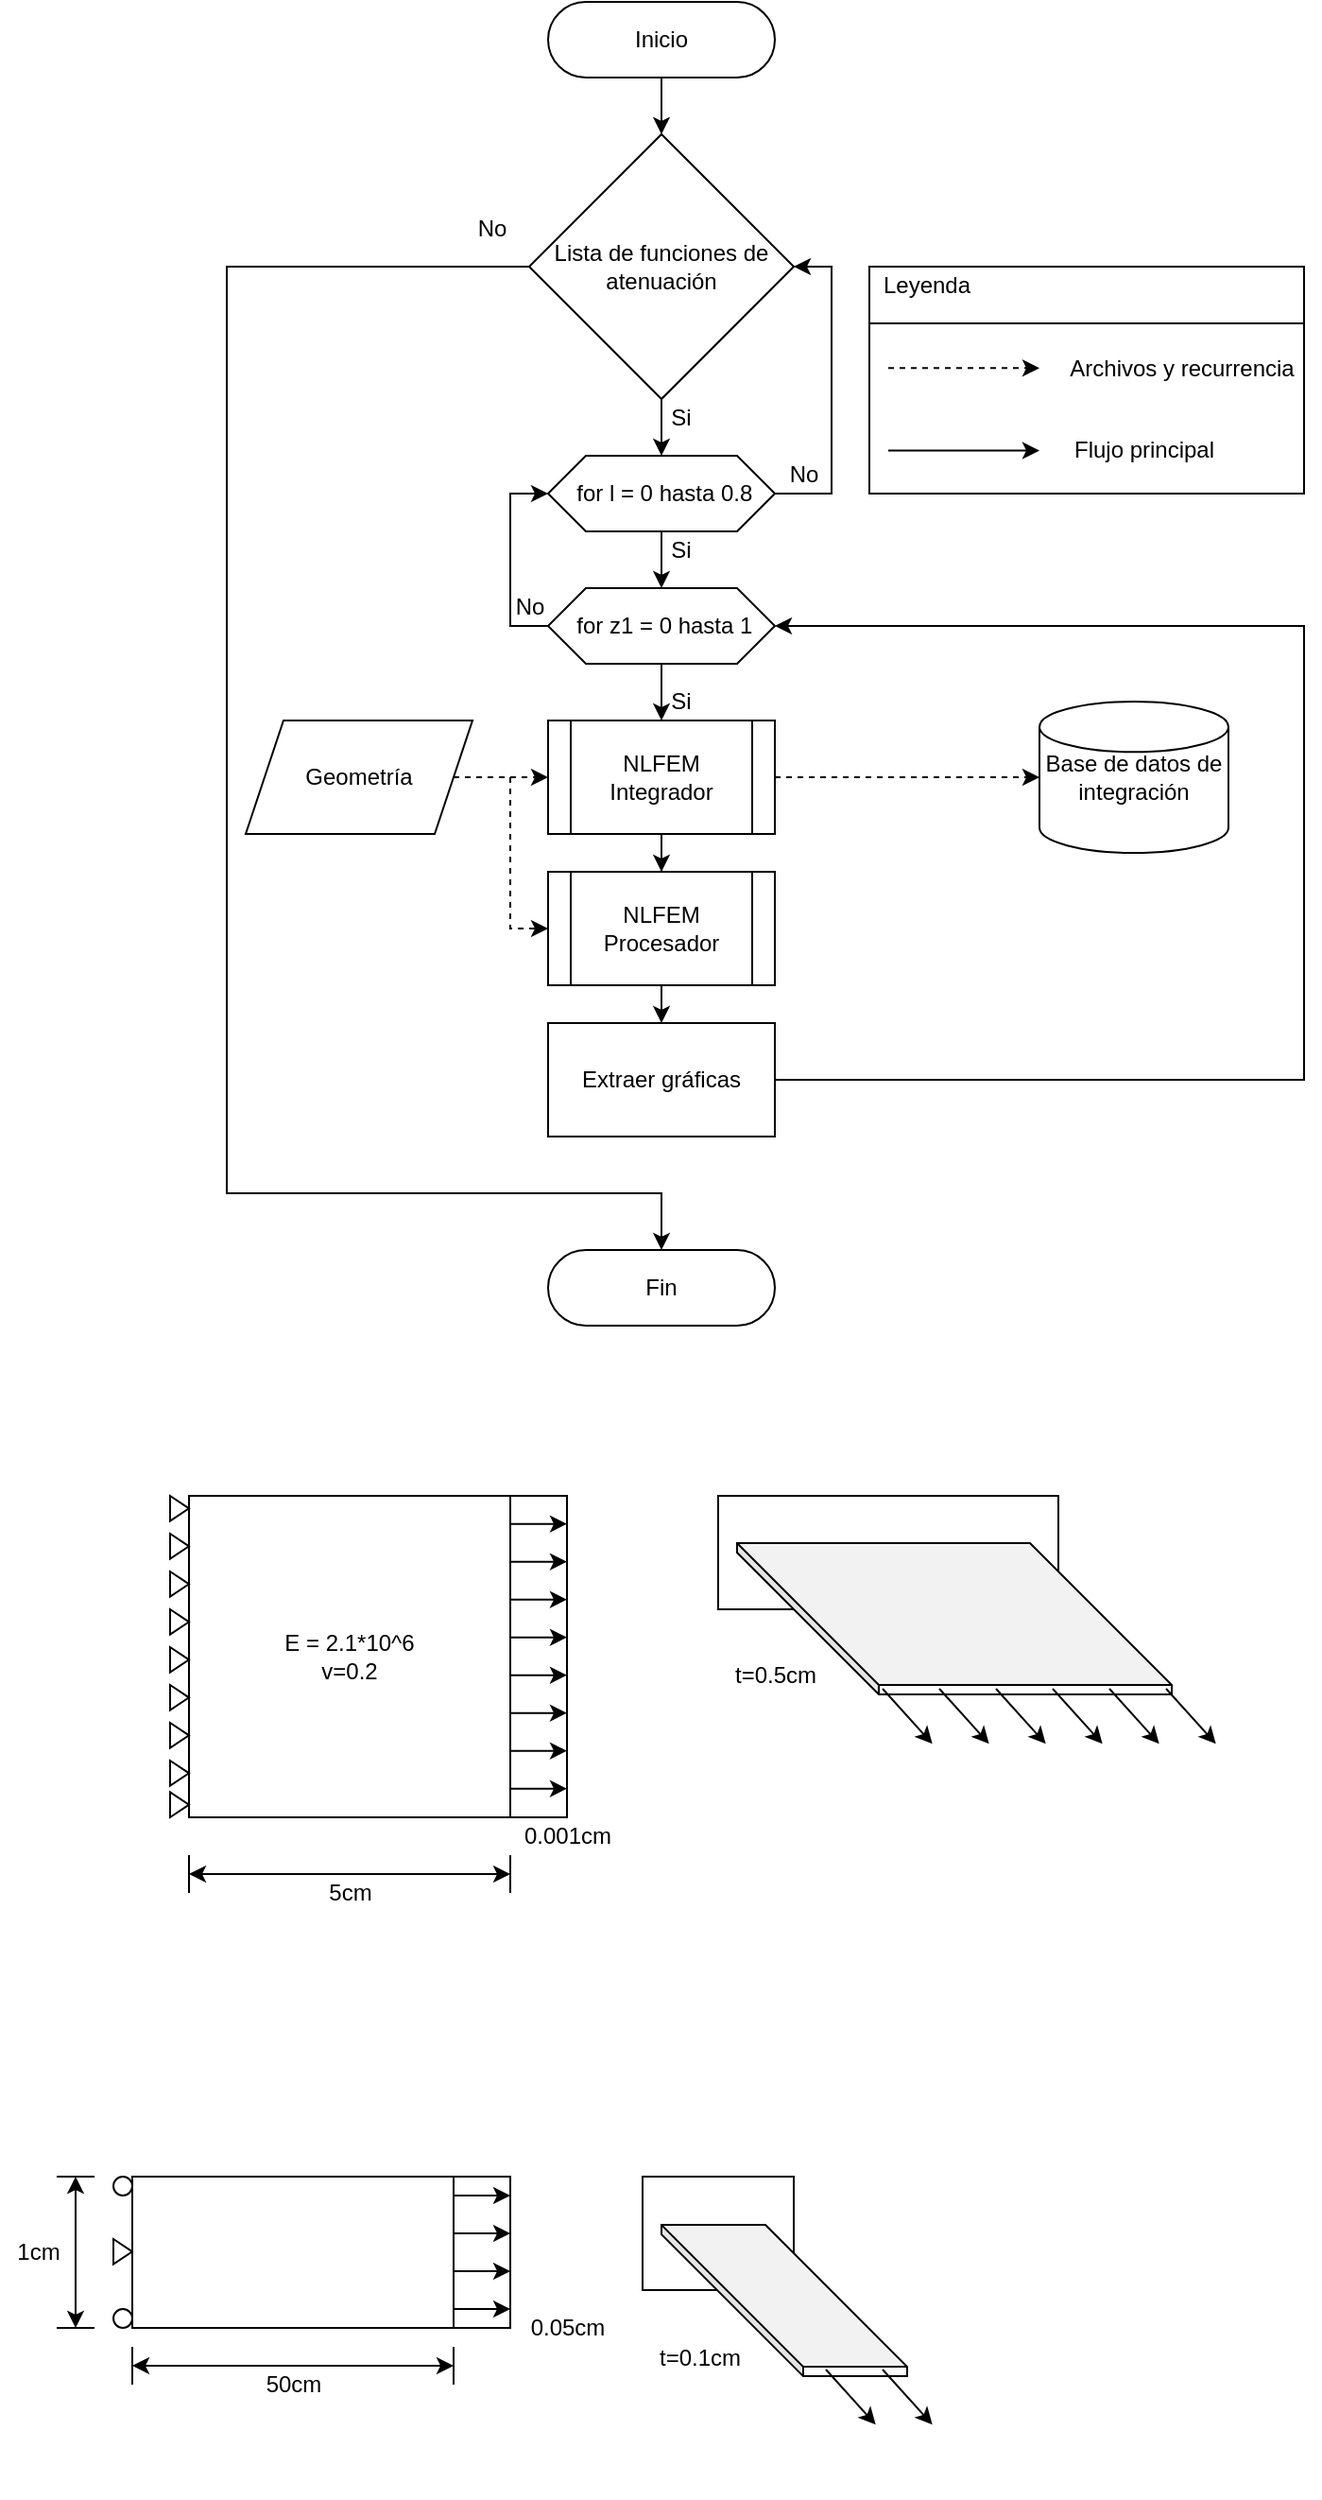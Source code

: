 <mxfile version="13.9.9" type="device"><diagram id="C5RBs43oDa-KdzZeNtuy" name="Page-1"><mxGraphModel dx="1185" dy="685" grid="1" gridSize="10" guides="1" tooltips="1" connect="1" arrows="1" fold="1" page="1" pageScale="1" pageWidth="827" pageHeight="1169" math="0" shadow="0"><root><mxCell id="WIyWlLk6GJQsqaUBKTNV-0"/><mxCell id="WIyWlLk6GJQsqaUBKTNV-1" parent="WIyWlLk6GJQsqaUBKTNV-0"/><mxCell id="GEFTR05-pRKFLl9-flN7-2" style="edgeStyle=orthogonalEdgeStyle;rounded=0;orthogonalLoop=1;jettySize=auto;html=1;strokeWidth=1;" parent="WIyWlLk6GJQsqaUBKTNV-1" source="WIyWlLk6GJQsqaUBKTNV-3" target="GEFTR05-pRKFLl9-flN7-1" edge="1"><mxGeometry relative="1" as="geometry"/></mxCell><mxCell id="WIyWlLk6GJQsqaUBKTNV-3" value="Inicio" style="rounded=1;whiteSpace=wrap;html=1;fontSize=12;glass=0;strokeWidth=1;shadow=0;arcSize=50;" parent="WIyWlLk6GJQsqaUBKTNV-1" vertex="1"><mxGeometry x="390" y="90" width="120" height="40" as="geometry"/></mxCell><mxCell id="GEFTR05-pRKFLl9-flN7-8" value="" style="edgeStyle=orthogonalEdgeStyle;rounded=0;orthogonalLoop=1;jettySize=auto;html=1;strokeWidth=1;" parent="WIyWlLk6GJQsqaUBKTNV-1" source="GEFTR05-pRKFLl9-flN7-1" target="GEFTR05-pRKFLl9-flN7-7" edge="1"><mxGeometry relative="1" as="geometry"/></mxCell><mxCell id="GEFTR05-pRKFLl9-flN7-25" style="edgeStyle=orthogonalEdgeStyle;rounded=0;orthogonalLoop=1;jettySize=auto;html=1;entryX=0.5;entryY=0;entryDx=0;entryDy=0;strokeWidth=1;" parent="WIyWlLk6GJQsqaUBKTNV-1" source="GEFTR05-pRKFLl9-flN7-1" target="GEFTR05-pRKFLl9-flN7-26" edge="1"><mxGeometry relative="1" as="geometry"><mxPoint x="440" y="690" as="targetPoint"/><Array as="points"><mxPoint x="220" y="230"/><mxPoint x="220" y="720"/><mxPoint x="450" y="720"/></Array></mxGeometry></mxCell><mxCell id="GEFTR05-pRKFLl9-flN7-1" value="Lista de funciones de atenuación" style="rhombus;whiteSpace=wrap;html=1;strokeWidth=1;" parent="WIyWlLk6GJQsqaUBKTNV-1" vertex="1"><mxGeometry x="380" y="160" width="140" height="140" as="geometry"/></mxCell><mxCell id="GEFTR05-pRKFLl9-flN7-10" value="" style="edgeStyle=orthogonalEdgeStyle;rounded=0;orthogonalLoop=1;jettySize=auto;html=1;strokeWidth=1;" parent="WIyWlLk6GJQsqaUBKTNV-1" source="GEFTR05-pRKFLl9-flN7-7" target="GEFTR05-pRKFLl9-flN7-9" edge="1"><mxGeometry relative="1" as="geometry"/></mxCell><mxCell id="GEFTR05-pRKFLl9-flN7-24" style="edgeStyle=orthogonalEdgeStyle;rounded=0;orthogonalLoop=1;jettySize=auto;html=1;entryX=1;entryY=0.5;entryDx=0;entryDy=0;strokeWidth=1;" parent="WIyWlLk6GJQsqaUBKTNV-1" source="GEFTR05-pRKFLl9-flN7-7" target="GEFTR05-pRKFLl9-flN7-1" edge="1"><mxGeometry relative="1" as="geometry"><Array as="points"><mxPoint x="540" y="350"/><mxPoint x="540" y="230"/></Array></mxGeometry></mxCell><mxCell id="GEFTR05-pRKFLl9-flN7-7" value="&amp;nbsp;for l = 0 hasta 0.8" style="shape=hexagon;perimeter=hexagonPerimeter2;whiteSpace=wrap;html=1;fixedSize=1;strokeWidth=1;" parent="WIyWlLk6GJQsqaUBKTNV-1" vertex="1"><mxGeometry x="390" y="330" width="120" height="40" as="geometry"/></mxCell><mxCell id="GEFTR05-pRKFLl9-flN7-14" value="" style="edgeStyle=orthogonalEdgeStyle;rounded=0;orthogonalLoop=1;jettySize=auto;html=1;strokeWidth=1;" parent="WIyWlLk6GJQsqaUBKTNV-1" source="GEFTR05-pRKFLl9-flN7-9" target="GEFTR05-pRKFLl9-flN7-13" edge="1"><mxGeometry relative="1" as="geometry"/></mxCell><mxCell id="GEFTR05-pRKFLl9-flN7-23" style="edgeStyle=orthogonalEdgeStyle;rounded=0;orthogonalLoop=1;jettySize=auto;html=1;entryX=0;entryY=0.5;entryDx=0;entryDy=0;strokeWidth=1;" parent="WIyWlLk6GJQsqaUBKTNV-1" source="GEFTR05-pRKFLl9-flN7-9" target="GEFTR05-pRKFLl9-flN7-7" edge="1"><mxGeometry relative="1" as="geometry"><Array as="points"><mxPoint x="370" y="420"/><mxPoint x="370" y="350"/></Array></mxGeometry></mxCell><mxCell id="GEFTR05-pRKFLl9-flN7-9" value="&amp;nbsp;for z1 = 0 hasta 1" style="shape=hexagon;perimeter=hexagonPerimeter2;whiteSpace=wrap;html=1;fixedSize=1;strokeWidth=1;" parent="WIyWlLk6GJQsqaUBKTNV-1" vertex="1"><mxGeometry x="390" y="400" width="120" height="40" as="geometry"/></mxCell><mxCell id="GEFTR05-pRKFLl9-flN7-19" style="edgeStyle=orthogonalEdgeStyle;rounded=0;orthogonalLoop=1;jettySize=auto;html=1;strokeWidth=1;" parent="WIyWlLk6GJQsqaUBKTNV-1" source="GEFTR05-pRKFLl9-flN7-13" target="GEFTR05-pRKFLl9-flN7-18" edge="1"><mxGeometry relative="1" as="geometry"/></mxCell><mxCell id="GEFTR05-pRKFLl9-flN7-21" style="edgeStyle=orthogonalEdgeStyle;rounded=0;orthogonalLoop=1;jettySize=auto;html=1;entryX=0;entryY=0.5;entryDx=0;entryDy=0;entryPerimeter=0;dashed=1;strokeWidth=1;" parent="WIyWlLk6GJQsqaUBKTNV-1" source="GEFTR05-pRKFLl9-flN7-13" target="GEFTR05-pRKFLl9-flN7-20" edge="1"><mxGeometry relative="1" as="geometry"/></mxCell><mxCell id="GEFTR05-pRKFLl9-flN7-34" value="" style="edgeStyle=orthogonalEdgeStyle;rounded=0;orthogonalLoop=1;jettySize=auto;html=1;strokeWidth=1;" parent="WIyWlLk6GJQsqaUBKTNV-1" source="GEFTR05-pRKFLl9-flN7-13" target="GEFTR05-pRKFLl9-flN7-33" edge="1"><mxGeometry relative="1" as="geometry"/></mxCell><mxCell id="GEFTR05-pRKFLl9-flN7-13" value="NLFEM Integrador" style="shape=process;whiteSpace=wrap;html=1;backgroundOutline=1;strokeWidth=1;" parent="WIyWlLk6GJQsqaUBKTNV-1" vertex="1"><mxGeometry x="390" y="470" width="120" height="60" as="geometry"/></mxCell><mxCell id="GEFTR05-pRKFLl9-flN7-17" style="edgeStyle=orthogonalEdgeStyle;rounded=0;orthogonalLoop=1;jettySize=auto;html=1;entryX=0;entryY=0.5;entryDx=0;entryDy=0;dashed=1;strokeWidth=1;" parent="WIyWlLk6GJQsqaUBKTNV-1" source="GEFTR05-pRKFLl9-flN7-15" target="GEFTR05-pRKFLl9-flN7-13" edge="1"><mxGeometry relative="1" as="geometry"/></mxCell><mxCell id="GEFTR05-pRKFLl9-flN7-35" style="edgeStyle=orthogonalEdgeStyle;rounded=0;orthogonalLoop=1;jettySize=auto;html=1;entryX=0;entryY=0.5;entryDx=0;entryDy=0;dashed=1;strokeWidth=1;" parent="WIyWlLk6GJQsqaUBKTNV-1" source="GEFTR05-pRKFLl9-flN7-15" target="GEFTR05-pRKFLl9-flN7-33" edge="1"><mxGeometry relative="1" as="geometry"/></mxCell><mxCell id="GEFTR05-pRKFLl9-flN7-15" value="Geometría" style="shape=parallelogram;perimeter=parallelogramPerimeter;whiteSpace=wrap;html=1;fixedSize=1;strokeWidth=1;" parent="WIyWlLk6GJQsqaUBKTNV-1" vertex="1"><mxGeometry x="230" y="470" width="120" height="60" as="geometry"/></mxCell><mxCell id="GEFTR05-pRKFLl9-flN7-22" style="edgeStyle=orthogonalEdgeStyle;rounded=0;orthogonalLoop=1;jettySize=auto;html=1;entryX=1;entryY=0.5;entryDx=0;entryDy=0;strokeWidth=1;" parent="WIyWlLk6GJQsqaUBKTNV-1" source="GEFTR05-pRKFLl9-flN7-18" target="GEFTR05-pRKFLl9-flN7-9" edge="1"><mxGeometry relative="1" as="geometry"><Array as="points"><mxPoint x="790" y="660"/><mxPoint x="790" y="420"/></Array></mxGeometry></mxCell><mxCell id="GEFTR05-pRKFLl9-flN7-18" value="Extraer gráficas" style="rounded=0;whiteSpace=wrap;html=1;strokeWidth=1;" parent="WIyWlLk6GJQsqaUBKTNV-1" vertex="1"><mxGeometry x="390" y="630" width="120" height="60" as="geometry"/></mxCell><mxCell id="GEFTR05-pRKFLl9-flN7-20" value="Base de datos de integración" style="strokeWidth=1;html=1;shape=mxgraph.flowchart.database;whiteSpace=wrap;" parent="WIyWlLk6GJQsqaUBKTNV-1" vertex="1"><mxGeometry x="650" y="460" width="100" height="80" as="geometry"/></mxCell><mxCell id="GEFTR05-pRKFLl9-flN7-26" value="Fin" style="rounded=1;whiteSpace=wrap;html=1;fontSize=12;glass=0;strokeWidth=1;shadow=0;arcSize=50;" parent="WIyWlLk6GJQsqaUBKTNV-1" vertex="1"><mxGeometry x="390" y="750" width="120" height="40" as="geometry"/></mxCell><mxCell id="GEFTR05-pRKFLl9-flN7-27" value="Si" style="text;html=1;align=center;verticalAlign=middle;resizable=0;points=[];autosize=1;strokeWidth=1;" parent="WIyWlLk6GJQsqaUBKTNV-1" vertex="1"><mxGeometry x="445" y="300" width="30" height="20" as="geometry"/></mxCell><mxCell id="GEFTR05-pRKFLl9-flN7-28" value="No" style="text;html=1;align=center;verticalAlign=middle;resizable=0;points=[];autosize=1;strokeWidth=1;" parent="WIyWlLk6GJQsqaUBKTNV-1" vertex="1"><mxGeometry x="345" y="200" width="30" height="20" as="geometry"/></mxCell><mxCell id="GEFTR05-pRKFLl9-flN7-29" value="Si" style="text;html=1;align=center;verticalAlign=middle;resizable=0;points=[];autosize=1;strokeWidth=1;" parent="WIyWlLk6GJQsqaUBKTNV-1" vertex="1"><mxGeometry x="445" y="370" width="30" height="20" as="geometry"/></mxCell><mxCell id="GEFTR05-pRKFLl9-flN7-30" value="No" style="text;html=1;align=center;verticalAlign=middle;resizable=0;points=[];autosize=1;strokeWidth=1;" parent="WIyWlLk6GJQsqaUBKTNV-1" vertex="1"><mxGeometry x="510" y="330" width="30" height="20" as="geometry"/></mxCell><mxCell id="GEFTR05-pRKFLl9-flN7-31" value="Si" style="text;html=1;align=center;verticalAlign=middle;resizable=0;points=[];autosize=1;strokeWidth=1;" parent="WIyWlLk6GJQsqaUBKTNV-1" vertex="1"><mxGeometry x="445" y="450" width="30" height="20" as="geometry"/></mxCell><mxCell id="GEFTR05-pRKFLl9-flN7-32" value="No" style="text;html=1;align=center;verticalAlign=middle;resizable=0;points=[];autosize=1;strokeWidth=1;" parent="WIyWlLk6GJQsqaUBKTNV-1" vertex="1"><mxGeometry x="365" y="400" width="30" height="20" as="geometry"/></mxCell><mxCell id="GEFTR05-pRKFLl9-flN7-33" value="NLFEM Procesador" style="shape=process;whiteSpace=wrap;html=1;backgroundOutline=1;strokeWidth=1;" parent="WIyWlLk6GJQsqaUBKTNV-1" vertex="1"><mxGeometry x="390" y="550" width="120" height="60" as="geometry"/></mxCell><mxCell id="GEFTR05-pRKFLl9-flN7-43" value="" style="group;strokeWidth=1;" parent="WIyWlLk6GJQsqaUBKTNV-1" vertex="1" connectable="0"><mxGeometry x="560" y="230" width="230" height="120" as="geometry"/></mxCell><mxCell id="GEFTR05-pRKFLl9-flN7-38" value="" style="rounded=0;whiteSpace=wrap;html=1;strokeWidth=1;" parent="GEFTR05-pRKFLl9-flN7-43" vertex="1"><mxGeometry width="230" height="120.0" as="geometry"/></mxCell><mxCell id="GEFTR05-pRKFLl9-flN7-36" value="" style="endArrow=classic;html=1;dashed=1;strokeWidth=1;" parent="GEFTR05-pRKFLl9-flN7-43" edge="1"><mxGeometry width="50" height="50" relative="1" as="geometry"><mxPoint x="10" y="53.64" as="sourcePoint"/><mxPoint x="90" y="53.64" as="targetPoint"/></mxGeometry></mxCell><mxCell id="GEFTR05-pRKFLl9-flN7-37" value="" style="endArrow=classic;html=1;strokeWidth=1;" parent="GEFTR05-pRKFLl9-flN7-43" edge="1"><mxGeometry width="50" height="50" relative="1" as="geometry"><mxPoint x="10" y="97.276" as="sourcePoint"/><mxPoint x="90" y="97.276" as="targetPoint"/></mxGeometry></mxCell><mxCell id="GEFTR05-pRKFLl9-flN7-39" value="" style="endArrow=none;html=1;strokeWidth=1;exitX=0;exitY=0.25;exitDx=0;exitDy=0;entryX=1;entryY=0.25;entryDx=0;entryDy=0;" parent="GEFTR05-pRKFLl9-flN7-43" source="GEFTR05-pRKFLl9-flN7-38" target="GEFTR05-pRKFLl9-flN7-38" edge="1"><mxGeometry width="50" height="50" relative="1" as="geometry"><mxPoint x="-70" y="10.909" as="sourcePoint"/><mxPoint x="-20" y="-43.636" as="targetPoint"/></mxGeometry></mxCell><mxCell id="GEFTR05-pRKFLl9-flN7-40" value="Leyenda" style="text;html=1;align=center;verticalAlign=middle;resizable=0;points=[];autosize=1;strokeWidth=1;" parent="GEFTR05-pRKFLl9-flN7-43" vertex="1"><mxGeometry width="60" height="20" as="geometry"/></mxCell><mxCell id="GEFTR05-pRKFLl9-flN7-41" value="Flujo principal" style="text;html=1;align=center;verticalAlign=middle;resizable=0;points=[];autosize=1;strokeWidth=1;" parent="GEFTR05-pRKFLl9-flN7-43" vertex="1"><mxGeometry x="100" y="87.273" width="90" height="20" as="geometry"/></mxCell><mxCell id="GEFTR05-pRKFLl9-flN7-42" value="Archivos y recurrencia" style="text;html=1;align=center;verticalAlign=middle;resizable=0;points=[];autosize=1;strokeWidth=1;" parent="GEFTR05-pRKFLl9-flN7-43" vertex="1"><mxGeometry x="100" y="43.636" width="130" height="20" as="geometry"/></mxCell><mxCell id="br8qbr3yqRD6vk2IFFKS-1" value="E = 2.1*10^6&lt;br&gt;v=0.2" style="whiteSpace=wrap;html=1;aspect=fixed;" vertex="1" parent="WIyWlLk6GJQsqaUBKTNV-1"><mxGeometry x="200" y="880" width="170" height="170" as="geometry"/></mxCell><mxCell id="br8qbr3yqRD6vk2IFFKS-2" value="" style="triangle;whiteSpace=wrap;html=1;" vertex="1" parent="WIyWlLk6GJQsqaUBKTNV-1"><mxGeometry x="190" y="880" width="10" height="13.33" as="geometry"/></mxCell><mxCell id="br8qbr3yqRD6vk2IFFKS-3" value="" style="triangle;whiteSpace=wrap;html=1;" vertex="1" parent="WIyWlLk6GJQsqaUBKTNV-1"><mxGeometry x="190" y="900" width="10" height="13.33" as="geometry"/></mxCell><mxCell id="br8qbr3yqRD6vk2IFFKS-4" value="" style="triangle;whiteSpace=wrap;html=1;" vertex="1" parent="WIyWlLk6GJQsqaUBKTNV-1"><mxGeometry x="190" y="920" width="10" height="13.33" as="geometry"/></mxCell><mxCell id="br8qbr3yqRD6vk2IFFKS-6" value="" style="triangle;whiteSpace=wrap;html=1;" vertex="1" parent="WIyWlLk6GJQsqaUBKTNV-1"><mxGeometry x="190" y="940" width="10" height="13.33" as="geometry"/></mxCell><mxCell id="br8qbr3yqRD6vk2IFFKS-7" value="" style="triangle;whiteSpace=wrap;html=1;" vertex="1" parent="WIyWlLk6GJQsqaUBKTNV-1"><mxGeometry x="190" y="960" width="10" height="13.33" as="geometry"/></mxCell><mxCell id="br8qbr3yqRD6vk2IFFKS-8" value="" style="triangle;whiteSpace=wrap;html=1;" vertex="1" parent="WIyWlLk6GJQsqaUBKTNV-1"><mxGeometry x="190" y="980" width="10" height="13.33" as="geometry"/></mxCell><mxCell id="br8qbr3yqRD6vk2IFFKS-11" value="" style="triangle;whiteSpace=wrap;html=1;" vertex="1" parent="WIyWlLk6GJQsqaUBKTNV-1"><mxGeometry x="190" y="1000" width="10" height="13.33" as="geometry"/></mxCell><mxCell id="br8qbr3yqRD6vk2IFFKS-14" value="" style="triangle;whiteSpace=wrap;html=1;" vertex="1" parent="WIyWlLk6GJQsqaUBKTNV-1"><mxGeometry x="190" y="1020" width="10" height="13.33" as="geometry"/></mxCell><mxCell id="br8qbr3yqRD6vk2IFFKS-15" value="" style="triangle;whiteSpace=wrap;html=1;" vertex="1" parent="WIyWlLk6GJQsqaUBKTNV-1"><mxGeometry x="190" y="1036.67" width="10" height="13.33" as="geometry"/></mxCell><mxCell id="br8qbr3yqRD6vk2IFFKS-16" value="" style="rounded=0;whiteSpace=wrap;html=1;fillColor=none;" vertex="1" parent="WIyWlLk6GJQsqaUBKTNV-1"><mxGeometry x="370" y="880" width="30" height="170" as="geometry"/></mxCell><mxCell id="br8qbr3yqRD6vk2IFFKS-24" value="" style="endArrow=classic;html=1;" edge="1" parent="WIyWlLk6GJQsqaUBKTNV-1"><mxGeometry width="50" height="50" relative="1" as="geometry"><mxPoint x="370" y="894.86" as="sourcePoint"/><mxPoint x="400" y="894.86" as="targetPoint"/></mxGeometry></mxCell><mxCell id="br8qbr3yqRD6vk2IFFKS-27" value="" style="endArrow=classic;html=1;" edge="1" parent="WIyWlLk6GJQsqaUBKTNV-1"><mxGeometry width="50" height="50" relative="1" as="geometry"><mxPoint x="370" y="914.86" as="sourcePoint"/><mxPoint x="400" y="914.86" as="targetPoint"/></mxGeometry></mxCell><mxCell id="br8qbr3yqRD6vk2IFFKS-28" value="" style="endArrow=classic;html=1;" edge="1" parent="WIyWlLk6GJQsqaUBKTNV-1"><mxGeometry width="50" height="50" relative="1" as="geometry"><mxPoint x="370" y="934.86" as="sourcePoint"/><mxPoint x="400" y="934.86" as="targetPoint"/></mxGeometry></mxCell><mxCell id="br8qbr3yqRD6vk2IFFKS-33" value="" style="endArrow=classic;html=1;" edge="1" parent="WIyWlLk6GJQsqaUBKTNV-1"><mxGeometry width="50" height="50" relative="1" as="geometry"><mxPoint x="370" y="954.86" as="sourcePoint"/><mxPoint x="400" y="954.86" as="targetPoint"/></mxGeometry></mxCell><mxCell id="br8qbr3yqRD6vk2IFFKS-34" value="" style="endArrow=classic;html=1;" edge="1" parent="WIyWlLk6GJQsqaUBKTNV-1"><mxGeometry width="50" height="50" relative="1" as="geometry"><mxPoint x="370" y="974.86" as="sourcePoint"/><mxPoint x="400" y="974.86" as="targetPoint"/></mxGeometry></mxCell><mxCell id="br8qbr3yqRD6vk2IFFKS-35" value="" style="endArrow=classic;html=1;" edge="1" parent="WIyWlLk6GJQsqaUBKTNV-1"><mxGeometry width="50" height="50" relative="1" as="geometry"><mxPoint x="370" y="994.86" as="sourcePoint"/><mxPoint x="400" y="994.86" as="targetPoint"/></mxGeometry></mxCell><mxCell id="br8qbr3yqRD6vk2IFFKS-36" value="" style="endArrow=classic;html=1;" edge="1" parent="WIyWlLk6GJQsqaUBKTNV-1"><mxGeometry width="50" height="50" relative="1" as="geometry"><mxPoint x="370" y="1014.86" as="sourcePoint"/><mxPoint x="400" y="1014.86" as="targetPoint"/></mxGeometry></mxCell><mxCell id="br8qbr3yqRD6vk2IFFKS-37" value="" style="endArrow=classic;html=1;" edge="1" parent="WIyWlLk6GJQsqaUBKTNV-1"><mxGeometry width="50" height="50" relative="1" as="geometry"><mxPoint x="370" y="1034.86" as="sourcePoint"/><mxPoint x="400" y="1034.86" as="targetPoint"/></mxGeometry></mxCell><mxCell id="br8qbr3yqRD6vk2IFFKS-63" value="" style="group" vertex="1" connectable="0" parent="WIyWlLk6GJQsqaUBKTNV-1"><mxGeometry x="480" y="880" width="263.34" height="131.13" as="geometry"/></mxCell><mxCell id="br8qbr3yqRD6vk2IFFKS-48" value="" style="rounded=0;whiteSpace=wrap;html=1;" vertex="1" parent="br8qbr3yqRD6vk2IFFKS-63"><mxGeometry width="180" height="60" as="geometry"/></mxCell><mxCell id="br8qbr3yqRD6vk2IFFKS-47" value="" style="shape=cube;whiteSpace=wrap;html=1;boundedLbl=1;backgroundOutline=1;darkOpacity=0.05;darkOpacity2=0.1;size=75;" vertex="1" parent="br8qbr3yqRD6vk2IFFKS-63"><mxGeometry x="10" y="25" width="230" height="80" as="geometry"/></mxCell><mxCell id="br8qbr3yqRD6vk2IFFKS-51" value="" style="endArrow=classic;html=1;exitX=0.342;exitY=0.99;exitDx=0;exitDy=0;exitPerimeter=0;" edge="1" parent="br8qbr3yqRD6vk2IFFKS-63"><mxGeometry width="50" height="50" relative="1" as="geometry"><mxPoint x="87.0" y="102" as="sourcePoint"/><mxPoint x="113.34" y="131.13" as="targetPoint"/></mxGeometry></mxCell><mxCell id="br8qbr3yqRD6vk2IFFKS-52" value="" style="endArrow=classic;html=1;exitX=0.342;exitY=0.99;exitDx=0;exitDy=0;exitPerimeter=0;" edge="1" parent="br8qbr3yqRD6vk2IFFKS-63"><mxGeometry width="50" height="50" relative="1" as="geometry"><mxPoint x="117.0" y="102" as="sourcePoint"/><mxPoint x="143.34" y="131.13" as="targetPoint"/></mxGeometry></mxCell><mxCell id="br8qbr3yqRD6vk2IFFKS-57" value="" style="endArrow=classic;html=1;exitX=0.342;exitY=0.99;exitDx=0;exitDy=0;exitPerimeter=0;" edge="1" parent="br8qbr3yqRD6vk2IFFKS-63"><mxGeometry width="50" height="50" relative="1" as="geometry"><mxPoint x="147.0" y="102" as="sourcePoint"/><mxPoint x="173.34" y="131.13" as="targetPoint"/></mxGeometry></mxCell><mxCell id="br8qbr3yqRD6vk2IFFKS-58" value="" style="endArrow=classic;html=1;exitX=0.342;exitY=0.99;exitDx=0;exitDy=0;exitPerimeter=0;" edge="1" parent="br8qbr3yqRD6vk2IFFKS-63"><mxGeometry width="50" height="50" relative="1" as="geometry"><mxPoint x="177.0" y="102" as="sourcePoint"/><mxPoint x="203.34" y="131.13" as="targetPoint"/></mxGeometry></mxCell><mxCell id="br8qbr3yqRD6vk2IFFKS-59" value="" style="endArrow=classic;html=1;exitX=0.342;exitY=0.99;exitDx=0;exitDy=0;exitPerimeter=0;" edge="1" parent="br8qbr3yqRD6vk2IFFKS-63"><mxGeometry width="50" height="50" relative="1" as="geometry"><mxPoint x="207.0" y="102" as="sourcePoint"/><mxPoint x="233.34" y="131.13" as="targetPoint"/></mxGeometry></mxCell><mxCell id="br8qbr3yqRD6vk2IFFKS-60" value="" style="endArrow=classic;html=1;exitX=0.342;exitY=0.99;exitDx=0;exitDy=0;exitPerimeter=0;" edge="1" parent="br8qbr3yqRD6vk2IFFKS-63"><mxGeometry width="50" height="50" relative="1" as="geometry"><mxPoint x="237.0" y="102" as="sourcePoint"/><mxPoint x="263.34" y="131.13" as="targetPoint"/></mxGeometry></mxCell><mxCell id="br8qbr3yqRD6vk2IFFKS-97" value="t=0.5cm" style="text;html=1;align=center;verticalAlign=middle;resizable=0;points=[];autosize=1;" vertex="1" parent="br8qbr3yqRD6vk2IFFKS-63"><mxGeometry y="85" width="60" height="20" as="geometry"/></mxCell><mxCell id="br8qbr3yqRD6vk2IFFKS-65" value="" style="endArrow=classic;startArrow=classic;html=1;" edge="1" parent="WIyWlLk6GJQsqaUBKTNV-1"><mxGeometry width="50" height="50" relative="1" as="geometry"><mxPoint x="200" y="1080" as="sourcePoint"/><mxPoint x="370" y="1080" as="targetPoint"/></mxGeometry></mxCell><mxCell id="br8qbr3yqRD6vk2IFFKS-66" value="5cm" style="text;html=1;align=center;verticalAlign=middle;resizable=0;points=[];autosize=1;" vertex="1" parent="WIyWlLk6GJQsqaUBKTNV-1"><mxGeometry x="265" y="1080" width="40" height="20" as="geometry"/></mxCell><mxCell id="br8qbr3yqRD6vk2IFFKS-67" value="" style="endArrow=none;html=1;" edge="1" parent="WIyWlLk6GJQsqaUBKTNV-1"><mxGeometry width="50" height="50" relative="1" as="geometry"><mxPoint x="200" y="1090" as="sourcePoint"/><mxPoint x="200" y="1070" as="targetPoint"/></mxGeometry></mxCell><mxCell id="br8qbr3yqRD6vk2IFFKS-68" value="" style="endArrow=none;html=1;" edge="1" parent="WIyWlLk6GJQsqaUBKTNV-1"><mxGeometry width="50" height="50" relative="1" as="geometry"><mxPoint x="370" y="1090" as="sourcePoint"/><mxPoint x="370" y="1070" as="targetPoint"/></mxGeometry></mxCell><mxCell id="br8qbr3yqRD6vk2IFFKS-69" value="0.001cm" style="text;html=1;align=center;verticalAlign=middle;resizable=0;points=[];autosize=1;" vertex="1" parent="WIyWlLk6GJQsqaUBKTNV-1"><mxGeometry x="370" y="1050" width="60" height="20" as="geometry"/></mxCell><mxCell id="br8qbr3yqRD6vk2IFFKS-107" value="" style="triangle;whiteSpace=wrap;html=1;" vertex="1" parent="WIyWlLk6GJQsqaUBKTNV-1"><mxGeometry x="160" y="1273" width="10" height="13.33" as="geometry"/></mxCell><mxCell id="br8qbr3yqRD6vk2IFFKS-118" value="" style="group" vertex="1" connectable="0" parent="WIyWlLk6GJQsqaUBKTNV-1"><mxGeometry x="440" y="1240" width="263.34" height="131.13" as="geometry"/></mxCell><mxCell id="br8qbr3yqRD6vk2IFFKS-119" value="" style="rounded=0;whiteSpace=wrap;html=1;" vertex="1" parent="br8qbr3yqRD6vk2IFFKS-118"><mxGeometry width="80" height="60" as="geometry"/></mxCell><mxCell id="br8qbr3yqRD6vk2IFFKS-120" value="" style="shape=cube;whiteSpace=wrap;html=1;boundedLbl=1;backgroundOutline=1;darkOpacity=0.05;darkOpacity2=0.1;size=75;" vertex="1" parent="br8qbr3yqRD6vk2IFFKS-118"><mxGeometry x="10" y="25.56" width="130" height="80" as="geometry"/></mxCell><mxCell id="br8qbr3yqRD6vk2IFFKS-123" value="" style="endArrow=classic;html=1;exitX=0.342;exitY=0.99;exitDx=0;exitDy=0;exitPerimeter=0;" edge="1" parent="br8qbr3yqRD6vk2IFFKS-118"><mxGeometry width="50" height="50" relative="1" as="geometry"><mxPoint x="97.0" y="102" as="sourcePoint"/><mxPoint x="123.34" y="131.13" as="targetPoint"/></mxGeometry></mxCell><mxCell id="br8qbr3yqRD6vk2IFFKS-124" value="" style="endArrow=classic;html=1;exitX=0.342;exitY=0.99;exitDx=0;exitDy=0;exitPerimeter=0;" edge="1" parent="br8qbr3yqRD6vk2IFFKS-118"><mxGeometry width="50" height="50" relative="1" as="geometry"><mxPoint x="127.0" y="102" as="sourcePoint"/><mxPoint x="153.34" y="131.13" as="targetPoint"/></mxGeometry></mxCell><mxCell id="br8qbr3yqRD6vk2IFFKS-127" value="t=0.1cm" style="text;html=1;align=center;verticalAlign=middle;resizable=0;points=[];autosize=1;" vertex="1" parent="br8qbr3yqRD6vk2IFFKS-118"><mxGeometry y="85.56" width="60" height="20" as="geometry"/></mxCell><mxCell id="br8qbr3yqRD6vk2IFFKS-128" value="" style="endArrow=classic;startArrow=classic;html=1;" edge="1" parent="WIyWlLk6GJQsqaUBKTNV-1"><mxGeometry width="50" height="50" relative="1" as="geometry"><mxPoint x="170" y="1340" as="sourcePoint"/><mxPoint x="340" y="1340" as="targetPoint"/></mxGeometry></mxCell><mxCell id="br8qbr3yqRD6vk2IFFKS-129" value="50cm" style="text;html=1;align=center;verticalAlign=middle;resizable=0;points=[];autosize=1;" vertex="1" parent="WIyWlLk6GJQsqaUBKTNV-1"><mxGeometry x="235" y="1340" width="40" height="20" as="geometry"/></mxCell><mxCell id="br8qbr3yqRD6vk2IFFKS-130" value="" style="endArrow=none;html=1;" edge="1" parent="WIyWlLk6GJQsqaUBKTNV-1"><mxGeometry width="50" height="50" relative="1" as="geometry"><mxPoint x="170" y="1350" as="sourcePoint"/><mxPoint x="170" y="1330" as="targetPoint"/></mxGeometry></mxCell><mxCell id="br8qbr3yqRD6vk2IFFKS-132" value="0.05cm" style="text;html=1;align=center;verticalAlign=middle;resizable=0;points=[];autosize=1;" vertex="1" parent="WIyWlLk6GJQsqaUBKTNV-1"><mxGeometry x="375" y="1310" width="50" height="20" as="geometry"/></mxCell><mxCell id="br8qbr3yqRD6vk2IFFKS-133" value="" style="rounded=0;whiteSpace=wrap;html=1;fillColor=#ffffff;" vertex="1" parent="WIyWlLk6GJQsqaUBKTNV-1"><mxGeometry x="170" y="1240" width="170" height="80" as="geometry"/></mxCell><mxCell id="br8qbr3yqRD6vk2IFFKS-134" value="" style="group" vertex="1" connectable="0" parent="WIyWlLk6GJQsqaUBKTNV-1"><mxGeometry x="340" y="1240" width="30" height="170" as="geometry"/></mxCell><mxCell id="br8qbr3yqRD6vk2IFFKS-109" value="" style="rounded=0;whiteSpace=wrap;html=1;fillColor=none;" vertex="1" parent="br8qbr3yqRD6vk2IFFKS-134"><mxGeometry width="30" height="80" as="geometry"/></mxCell><mxCell id="br8qbr3yqRD6vk2IFFKS-110" value="" style="endArrow=classic;html=1;" edge="1" parent="br8qbr3yqRD6vk2IFFKS-134"><mxGeometry width="50" height="50" relative="1" as="geometry"><mxPoint y="10.0" as="sourcePoint"/><mxPoint x="30" y="10.0" as="targetPoint"/></mxGeometry></mxCell><mxCell id="br8qbr3yqRD6vk2IFFKS-111" value="" style="endArrow=classic;html=1;" edge="1" parent="br8qbr3yqRD6vk2IFFKS-134"><mxGeometry width="50" height="50" relative="1" as="geometry"><mxPoint y="30.0" as="sourcePoint"/><mxPoint x="30" y="30.0" as="targetPoint"/></mxGeometry></mxCell><mxCell id="br8qbr3yqRD6vk2IFFKS-112" value="" style="endArrow=classic;html=1;" edge="1" parent="br8qbr3yqRD6vk2IFFKS-134"><mxGeometry width="50" height="50" relative="1" as="geometry"><mxPoint y="50.0" as="sourcePoint"/><mxPoint x="30" y="50.0" as="targetPoint"/></mxGeometry></mxCell><mxCell id="br8qbr3yqRD6vk2IFFKS-113" value="" style="endArrow=classic;html=1;" edge="1" parent="br8qbr3yqRD6vk2IFFKS-134"><mxGeometry width="50" height="50" relative="1" as="geometry"><mxPoint y="70.0" as="sourcePoint"/><mxPoint x="30" y="70.0" as="targetPoint"/></mxGeometry></mxCell><mxCell id="br8qbr3yqRD6vk2IFFKS-140" value="" style="endArrow=none;html=1;" edge="1" parent="br8qbr3yqRD6vk2IFFKS-134"><mxGeometry width="50" height="50" relative="1" as="geometry"><mxPoint x="-5.684e-14" y="110" as="sourcePoint"/><mxPoint x="-5.684e-14" y="90" as="targetPoint"/></mxGeometry></mxCell><mxCell id="br8qbr3yqRD6vk2IFFKS-135" value="" style="ellipse;whiteSpace=wrap;html=1;aspect=fixed;fillColor=#ffffff;" vertex="1" parent="WIyWlLk6GJQsqaUBKTNV-1"><mxGeometry x="160" y="1240" width="10" height="10" as="geometry"/></mxCell><mxCell id="br8qbr3yqRD6vk2IFFKS-136" value="" style="ellipse;whiteSpace=wrap;html=1;aspect=fixed;fillColor=#ffffff;" vertex="1" parent="WIyWlLk6GJQsqaUBKTNV-1"><mxGeometry x="160" y="1310" width="10" height="10" as="geometry"/></mxCell><mxCell id="br8qbr3yqRD6vk2IFFKS-142" value="" style="endArrow=classic;startArrow=classic;html=1;" edge="1" parent="WIyWlLk6GJQsqaUBKTNV-1"><mxGeometry width="50" height="50" relative="1" as="geometry"><mxPoint x="140" y="1320" as="sourcePoint"/><mxPoint x="140" y="1240" as="targetPoint"/></mxGeometry></mxCell><mxCell id="br8qbr3yqRD6vk2IFFKS-143" value="" style="endArrow=none;html=1;" edge="1" parent="WIyWlLk6GJQsqaUBKTNV-1"><mxGeometry width="50" height="50" relative="1" as="geometry"><mxPoint x="130" y="1240" as="sourcePoint"/><mxPoint x="150" y="1240" as="targetPoint"/></mxGeometry></mxCell><mxCell id="br8qbr3yqRD6vk2IFFKS-145" value="" style="endArrow=none;html=1;" edge="1" parent="WIyWlLk6GJQsqaUBKTNV-1"><mxGeometry width="50" height="50" relative="1" as="geometry"><mxPoint x="130" y="1320" as="sourcePoint"/><mxPoint x="150" y="1320" as="targetPoint"/></mxGeometry></mxCell><mxCell id="br8qbr3yqRD6vk2IFFKS-146" value="1cm" style="text;html=1;align=center;verticalAlign=middle;resizable=0;points=[];autosize=1;" vertex="1" parent="WIyWlLk6GJQsqaUBKTNV-1"><mxGeometry x="100" y="1270" width="40" height="20" as="geometry"/></mxCell></root></mxGraphModel></diagram></mxfile>